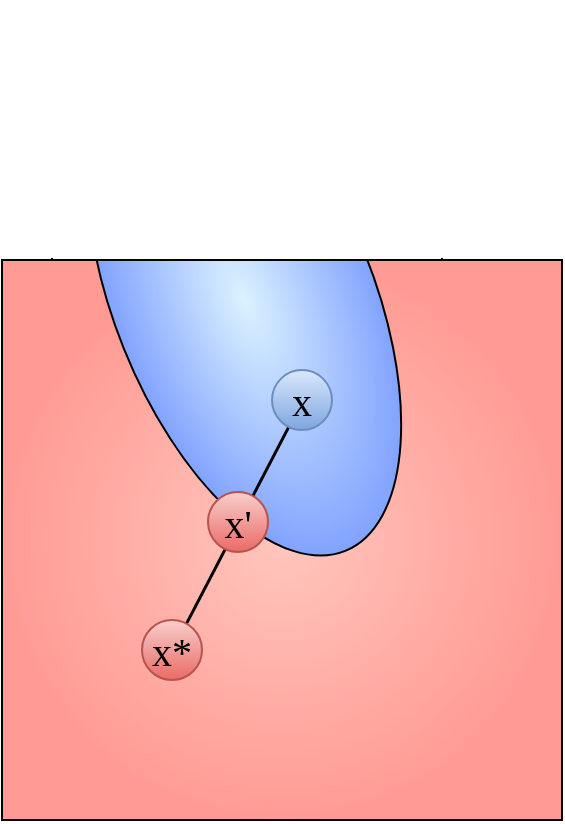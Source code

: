 <mxfile version="20.2.4" type="github">
  <diagram id="L4Ry6Axa2OAJJkDgdHSg" name="Page-1">
    <mxGraphModel dx="355" dy="721" grid="1" gridSize="10" guides="1" tooltips="1" connect="1" arrows="1" fold="1" page="1" pageScale="1" pageWidth="850" pageHeight="1100" math="0" shadow="0">
      <root>
        <mxCell id="0" />
        <mxCell id="1" parent="0" />
        <mxCell id="dAc7YdCz2Yv8MC60lnT--1" value="" style="whiteSpace=wrap;html=1;aspect=fixed;fillColor=#FFC6BD;gradientColor=#FF9B94;gradientDirection=radial;fontFamily=Times New Roman;fontSize=20;" vertex="1" parent="1">
          <mxGeometry x="250" y="130" width="280" height="280" as="geometry" />
        </mxCell>
        <mxCell id="dAc7YdCz2Yv8MC60lnT--7" value="" style="ellipse;whiteSpace=wrap;html=1;fillColor=#DBF2FF;gradientColor=#82A3FF;gradientDirection=radial;rotation=68;fontFamily=Times New Roman;fontSize=20;" vertex="1" parent="1">
          <mxGeometry x="236.07" y="85.49" width="270" height="129.54" as="geometry" />
        </mxCell>
        <mxCell id="dAc7YdCz2Yv8MC60lnT--8" style="edgeStyle=none;rounded=0;orthogonalLoop=1;jettySize=auto;html=1;fontFamily=Times New Roman;fontSize=20;endArrow=none;endFill=0;strokeWidth=1.5;" edge="1" parent="1" source="dAc7YdCz2Yv8MC60lnT--5" target="dAc7YdCz2Yv8MC60lnT--6">
          <mxGeometry relative="1" as="geometry" />
        </mxCell>
        <mxCell id="dAc7YdCz2Yv8MC60lnT--5" value="x" style="ellipse;whiteSpace=wrap;html=1;aspect=fixed;fillColor=#dae8fc;strokeColor=#6c8ebf;fontFamily=Times New Roman;fontSize=20;gradientColor=#7ea6e0;" vertex="1" parent="1">
          <mxGeometry x="385" y="185.03" width="30" height="30" as="geometry" />
        </mxCell>
        <mxCell id="dAc7YdCz2Yv8MC60lnT--6" value="x*" style="ellipse;whiteSpace=wrap;html=1;aspect=fixed;fontFamily=Times New Roman;fontSize=20;fillColor=#f8cecc;gradientColor=#ea6b66;strokeColor=#b85450;" vertex="1" parent="1">
          <mxGeometry x="320" y="310" width="30" height="30" as="geometry" />
        </mxCell>
        <mxCell id="dAc7YdCz2Yv8MC60lnT--15" value="" style="rhombus;whiteSpace=wrap;html=1;fontFamily=Times New Roman;fontSize=19;fillColor=#000000;gradientColor=none;gradientDirection=radial;" vertex="1" parent="1">
          <mxGeometry x="363" y="256" width="10" height="10" as="geometry" />
        </mxCell>
        <mxCell id="dAc7YdCz2Yv8MC60lnT--17" value="x&#39;" style="ellipse;whiteSpace=wrap;html=1;aspect=fixed;fillColor=#f8cecc;strokeColor=#b85450;fontFamily=Times New Roman;fontSize=20;gradientColor=#ea6b66;" vertex="1" parent="1">
          <mxGeometry x="353" y="246" width="30" height="30" as="geometry" />
        </mxCell>
        <mxCell id="dAc7YdCz2Yv8MC60lnT--18" value="" style="rounded=0;whiteSpace=wrap;html=1;fontFamily=Times New Roman;fontSize=19;gradientDirection=radial;" vertex="1" parent="1">
          <mxGeometry x="275" y="30" width="195" height="100" as="geometry" />
        </mxCell>
        <mxCell id="dAc7YdCz2Yv8MC60lnT--19" value="" style="rounded=0;whiteSpace=wrap;html=1;fontFamily=Times New Roman;fontSize=19;gradientDirection=radial;strokeColor=none;" vertex="1" parent="1">
          <mxGeometry x="253" y="20" width="247" height="109" as="geometry" />
        </mxCell>
        <mxCell id="dAc7YdCz2Yv8MC60lnT--20" style="edgeStyle=none;rounded=0;orthogonalLoop=1;jettySize=auto;html=1;exitX=0.5;exitY=0;exitDx=0;exitDy=0;fontFamily=Times New Roman;fontSize=19;endArrow=none;endFill=0;strokeWidth=1.5;" edge="1" parent="1" source="dAc7YdCz2Yv8MC60lnT--19" target="dAc7YdCz2Yv8MC60lnT--19">
          <mxGeometry relative="1" as="geometry" />
        </mxCell>
      </root>
    </mxGraphModel>
  </diagram>
</mxfile>

